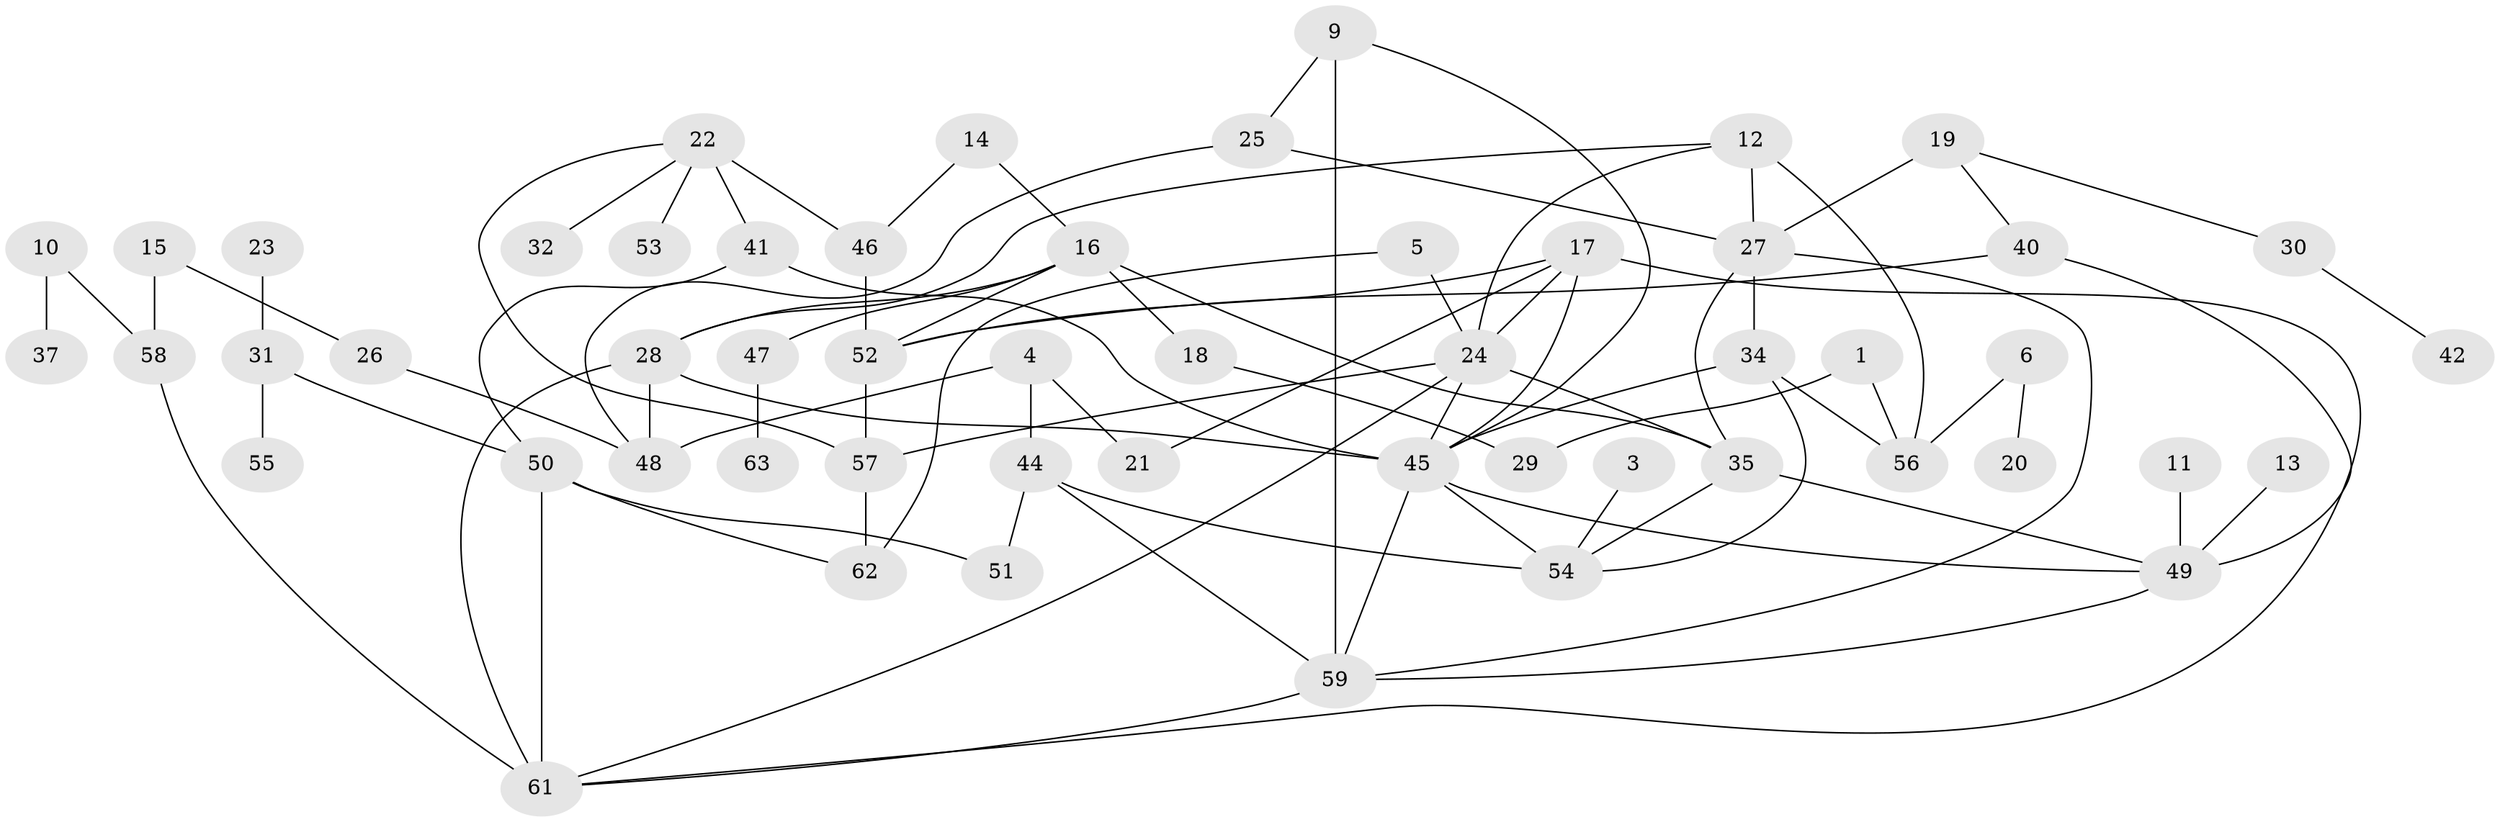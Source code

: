 // original degree distribution, {2: 0.2857142857142857, 3: 0.25396825396825395, 0: 0.07142857142857142, 1: 0.15079365079365079, 4: 0.15873015873015872, 6: 0.023809523809523808, 7: 0.015873015873015872, 5: 0.03968253968253968}
// Generated by graph-tools (version 1.1) at 2025/00/03/09/25 03:00:54]
// undirected, 54 vertices, 86 edges
graph export_dot {
graph [start="1"]
  node [color=gray90,style=filled];
  1;
  3;
  4;
  5;
  6;
  9;
  10;
  11;
  12;
  13;
  14;
  15;
  16;
  17;
  18;
  19;
  20;
  21;
  22;
  23;
  24;
  25;
  26;
  27;
  28;
  29;
  30;
  31;
  32;
  34;
  35;
  37;
  40;
  41;
  42;
  44;
  45;
  46;
  47;
  48;
  49;
  50;
  51;
  52;
  53;
  54;
  55;
  56;
  57;
  58;
  59;
  61;
  62;
  63;
  1 -- 29 [weight=1.0];
  1 -- 56 [weight=1.0];
  3 -- 54 [weight=1.0];
  4 -- 21 [weight=1.0];
  4 -- 44 [weight=1.0];
  4 -- 48 [weight=1.0];
  5 -- 24 [weight=1.0];
  5 -- 62 [weight=1.0];
  6 -- 20 [weight=1.0];
  6 -- 56 [weight=1.0];
  9 -- 25 [weight=1.0];
  9 -- 45 [weight=1.0];
  9 -- 59 [weight=2.0];
  10 -- 37 [weight=1.0];
  10 -- 58 [weight=1.0];
  11 -- 49 [weight=1.0];
  12 -- 24 [weight=1.0];
  12 -- 27 [weight=1.0];
  12 -- 28 [weight=1.0];
  12 -- 56 [weight=1.0];
  13 -- 49 [weight=2.0];
  14 -- 16 [weight=1.0];
  14 -- 46 [weight=1.0];
  15 -- 26 [weight=1.0];
  15 -- 58 [weight=1.0];
  16 -- 18 [weight=1.0];
  16 -- 28 [weight=1.0];
  16 -- 35 [weight=1.0];
  16 -- 47 [weight=1.0];
  16 -- 52 [weight=1.0];
  17 -- 21 [weight=1.0];
  17 -- 24 [weight=1.0];
  17 -- 45 [weight=1.0];
  17 -- 52 [weight=1.0];
  17 -- 61 [weight=1.0];
  18 -- 29 [weight=1.0];
  19 -- 27 [weight=2.0];
  19 -- 30 [weight=1.0];
  19 -- 40 [weight=1.0];
  22 -- 32 [weight=1.0];
  22 -- 41 [weight=2.0];
  22 -- 46 [weight=1.0];
  22 -- 53 [weight=1.0];
  22 -- 57 [weight=1.0];
  23 -- 31 [weight=1.0];
  24 -- 35 [weight=1.0];
  24 -- 45 [weight=1.0];
  24 -- 57 [weight=2.0];
  24 -- 61 [weight=1.0];
  25 -- 27 [weight=1.0];
  25 -- 48 [weight=1.0];
  26 -- 48 [weight=1.0];
  27 -- 34 [weight=1.0];
  27 -- 35 [weight=1.0];
  27 -- 59 [weight=1.0];
  28 -- 45 [weight=1.0];
  28 -- 48 [weight=1.0];
  28 -- 61 [weight=2.0];
  30 -- 42 [weight=1.0];
  31 -- 50 [weight=2.0];
  31 -- 55 [weight=1.0];
  34 -- 45 [weight=2.0];
  34 -- 54 [weight=1.0];
  34 -- 56 [weight=1.0];
  35 -- 49 [weight=1.0];
  35 -- 54 [weight=1.0];
  40 -- 49 [weight=1.0];
  40 -- 52 [weight=2.0];
  41 -- 45 [weight=1.0];
  41 -- 50 [weight=1.0];
  44 -- 51 [weight=1.0];
  44 -- 54 [weight=2.0];
  44 -- 59 [weight=1.0];
  45 -- 49 [weight=2.0];
  45 -- 54 [weight=1.0];
  45 -- 59 [weight=1.0];
  46 -- 52 [weight=1.0];
  47 -- 63 [weight=1.0];
  49 -- 59 [weight=1.0];
  50 -- 51 [weight=1.0];
  50 -- 61 [weight=1.0];
  50 -- 62 [weight=1.0];
  52 -- 57 [weight=1.0];
  57 -- 62 [weight=1.0];
  58 -- 61 [weight=1.0];
  59 -- 61 [weight=1.0];
}
